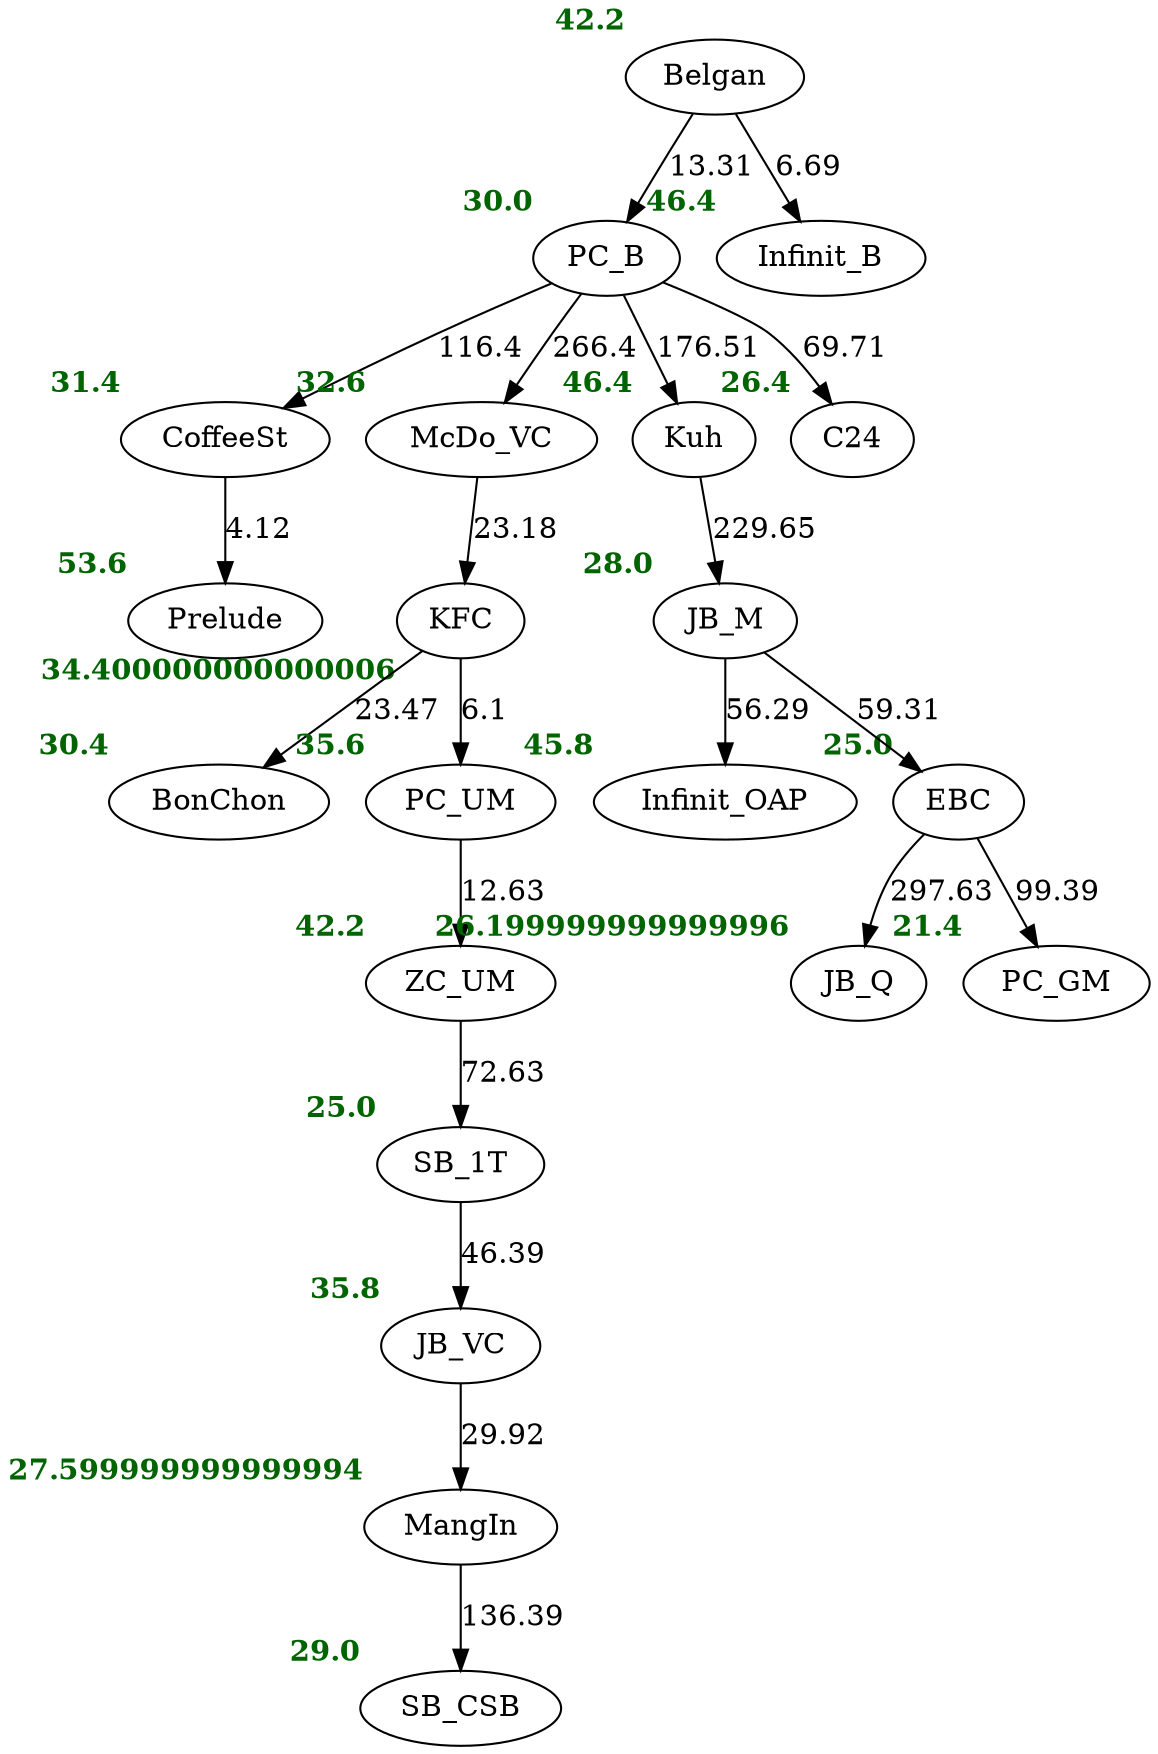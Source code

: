digraph G {
Belgan [xlabel=<<font color="darkgreen"><B>42.2</B></font>>];
PC_B [xlabel=<<font color="darkgreen"><B>30.0</B></font>>];
Infinit_B [xlabel=<<font color="darkgreen"><B>46.4</B></font>>];
CoffeeSt [xlabel=<<font color="darkgreen"><B>31.4</B></font>>];
McDo_VC [xlabel=<<font color="darkgreen"><B>32.6</B></font>>];
Kuh [xlabel=<<font color="darkgreen"><B>46.4</B></font>>];
C24 [xlabel=<<font color="darkgreen"><B>26.4</B></font>>];
Prelude [xlabel=<<font color="darkgreen"><B>53.6</B></font>>];
KFC [xlabel=<<font color="darkgreen"><B>34.400000000000006</B></font>>];
BonChon [xlabel=<<font color="darkgreen"><B>30.4</B></font>>];
PC_UM [xlabel=<<font color="darkgreen"><B>35.6</B></font>>];
ZC_UM [xlabel=<<font color="darkgreen"><B>42.2</B></font>>];
SB_1T [xlabel=<<font color="darkgreen"><B>25.0</B></font>>];
JB_VC [xlabel=<<font color="darkgreen"><B>35.8</B></font>>];
MangIn [xlabel=<<font color="darkgreen"><B>27.599999999999994</B></font>>];
SB_CSB [xlabel=<<font color="darkgreen"><B>29.0</B></font>>];
JB_M [xlabel=<<font color="darkgreen"><B>28.0</B></font>>];
Infinit_OAP [xlabel=<<font color="darkgreen"><B>45.8</B></font>>];
EBC [xlabel=<<font color="darkgreen"><B>25.0</B></font>>];
JB_Q [xlabel=<<font color="darkgreen"><B>26.199999999999996</B></font>>];
PC_GM [xlabel=<<font color="darkgreen"><B>21.4</B></font>>];
Belgan -> PC_B [label="13.31"];
Belgan -> Infinit_B [label="6.69"];
PC_B -> CoffeeSt [label="116.4"];
PC_B -> McDo_VC [label="266.4"];
PC_B -> Kuh [label="176.51"];
PC_B -> C24 [label="69.71"];
CoffeeSt -> Prelude [label="4.12"];
McDo_VC -> KFC [label="23.18"];
KFC -> BonChon [label="23.47"];
KFC -> PC_UM [label="6.1"];
PC_UM -> ZC_UM [label="12.63"];
ZC_UM -> SB_1T [label="72.63"];
SB_1T -> JB_VC [label="46.39"];
JB_VC -> MangIn [label="29.92"];
MangIn -> SB_CSB [label="136.39"];
Kuh -> JB_M [label="229.65"];
JB_M -> Infinit_OAP [label="56.29"];
JB_M -> EBC [label="59.31"];
EBC -> JB_Q [label="297.63"];
EBC -> PC_GM [label="99.39"];
}